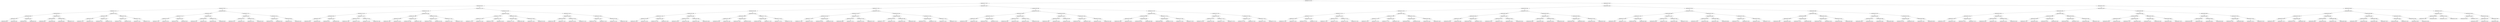 digraph G{
1970426845 [label="Node{data=[2733, 2733]}"]
1970426845 -> 825789074
825789074 [label="Node{data=[1547, 1547]}"]
825789074 -> 641359090
641359090 [label="Node{data=[825, 825]}"]
641359090 -> 1054174895
1054174895 [label="Node{data=[793, 793]}"]
1054174895 -> 1507733011
1507733011 [label="Node{data=[671, 671]}"]
1507733011 -> 751260576
751260576 [label="Node{data=[663, 663]}"]
751260576 -> 1483622150
1483622150 [label="Node{data=[659, 659]}"]
1483622150 -> 1306262194
1306262194 [label="Node{data=[657, 657]}"]
1306262194 -> 1709042604
1709042604 [label="Node{data=[656, 656]}"]
1306262194 -> 1938947812
1938947812 [label="Node{data=[658, 658]}"]
1483622150 -> 1508753895
1508753895 [label="Node{data=[661, 661]}"]
1508753895 -> 1265745410
1265745410 [label="Node{data=[660, 660]}"]
1508753895 -> 1107016779
1107016779 [label="Node{data=[662, 662]}"]
751260576 -> 1038158926
1038158926 [label="Node{data=[667, 667]}"]
1038158926 -> 179572972
179572972 [label="Node{data=[665, 665]}"]
179572972 -> 1291005462
1291005462 [label="Node{data=[664, 664]}"]
179572972 -> 1349966375
1349966375 [label="Node{data=[666, 666]}"]
1038158926 -> 1707097883
1707097883 [label="Node{data=[669, 669]}"]
1707097883 -> 1339646015
1339646015 [label="Node{data=[668, 668]}"]
1707097883 -> 445604940
445604940 [label="Node{data=[670, 670]}"]
1507733011 -> 2085495512
2085495512 [label="Node{data=[759, 759]}"]
2085495512 -> 412283565
412283565 [label="Node{data=[675, 675]}"]
412283565 -> 474915096
474915096 [label="Node{data=[673, 673]}"]
474915096 -> 2105678809
2105678809 [label="Node{data=[672, 672]}"]
474915096 -> 1893187155
1893187155 [label="Node{data=[674, 674]}"]
412283565 -> 2145336702
2145336702 [label="Node{data=[719, 719]}"]
2145336702 -> 376440316
376440316 [label="Node{data=[676, 676]}"]
2145336702 -> 2076280888
2076280888 [label="Node{data=[749, 749]}"]
2085495512 -> 917083189
917083189 [label="Node{data=[789, 789]}"]
917083189 -> 815496019
815496019 [label="Node{data=[787, 787]}"]
815496019 -> 642963289
642963289 [label="Node{data=[785, 785]}"]
815496019 -> 1361386467
1361386467 [label="Node{data=[788, 788]}"]
917083189 -> 735524302
735524302 [label="Node{data=[791, 791]}"]
735524302 -> 1090359812
1090359812 [label="Node{data=[790, 790]}"]
735524302 -> 1889889629
1889889629 [label="Node{data=[792, 792]}"]
1054174895 -> 161909417
161909417 [label="Node{data=[809, 809]}"]
161909417 -> 458077974
458077974 [label="Node{data=[801, 801]}"]
458077974 -> 931953609
931953609 [label="Node{data=[797, 797]}"]
931953609 -> 1821915104
1821915104 [label="Node{data=[795, 795]}"]
1821915104 -> 1364597528
1364597528 [label="Node{data=[794, 794]}"]
1821915104 -> 659944227
659944227 [label="Node{data=[796, 796]}"]
931953609 -> 1934857779
1934857779 [label="Node{data=[799, 799]}"]
1934857779 -> 1582925966
1582925966 [label="Node{data=[798, 798]}"]
1934857779 -> 1068947078
1068947078 [label="Node{data=[800, 800]}"]
458077974 -> 938669752
938669752 [label="Node{data=[805, 805]}"]
938669752 -> 1493109883
1493109883 [label="Node{data=[803, 803]}"]
1493109883 -> 1248911890
1248911890 [label="Node{data=[802, 802]}"]
1493109883 -> 1140531004
1140531004 [label="Node{data=[804, 804]}"]
938669752 -> 1671194317
1671194317 [label="Node{data=[807, 807]}"]
1671194317 -> 1134567953
1134567953 [label="Node{data=[806, 806]}"]
1671194317 -> 244131845
244131845 [label="Node{data=[808, 808]}"]
161909417 -> 353682455
353682455 [label="Node{data=[817, 817]}"]
353682455 -> 356409974
356409974 [label="Node{data=[813, 813]}"]
356409974 -> 1464625770
1464625770 [label="Node{data=[811, 811]}"]
1464625770 -> 812035462
812035462 [label="Node{data=[810, 810]}"]
1464625770 -> 65139681
65139681 [label="Node{data=[812, 812]}"]
356409974 -> 1705643065
1705643065 [label="Node{data=[815, 815]}"]
1705643065 -> 1367418332
1367418332 [label="Node{data=[814, 814]}"]
1705643065 -> 1410250999
1410250999 [label="Node{data=[816, 816]}"]
353682455 -> 1484531564
1484531564 [label="Node{data=[821, 821]}"]
1484531564 -> 1837249438
1837249438 [label="Node{data=[819, 819]}"]
1837249438 -> 896877623
896877623 [label="Node{data=[818, 818]}"]
1837249438 -> 337484654
337484654 [label="Node{data=[820, 820]}"]
1484531564 -> 761502150
761502150 [label="Node{data=[823, 823]}"]
761502150 -> 1367425335
1367425335 [label="Node{data=[822, 822]}"]
761502150 -> 1321923532
1321923532 [label="Node{data=[824, 824]}"]
641359090 -> 922011536
922011536 [label="Node{data=[1413, 1413]}"]
922011536 -> 124306721
124306721 [label="Node{data=[1381, 1381]}"]
124306721 -> 1547416578
1547416578 [label="Node{data=[1130, 1130]}"]
1547416578 -> 1173776602
1173776602 [label="Node{data=[829, 829]}"]
1173776602 -> 1437527987
1437527987 [label="Node{data=[827, 827]}"]
1437527987 -> 346978794
346978794 [label="Node{data=[826, 826]}"]
1437527987 -> 355751129
355751129 [label="Node{data=[828, 828]}"]
1173776602 -> 1668435485
1668435485 [label="Node{data=[831, 831]}"]
1668435485 -> 1090774711
1090774711 [label="Node{data=[830, 830]}"]
1668435485 -> 646297172
646297172 [label="Node{data=[832, 832]}"]
1547416578 -> 287358145
287358145 [label="Node{data=[1377, 1377]}"]
287358145 -> 1624447582
1624447582 [label="Node{data=[1375, 1375]}"]
1624447582 -> 1044082349
1044082349 [label="Node{data=[1292, 1292]}"]
1624447582 -> 889669672
889669672 [label="Node{data=[1376, 1376]}"]
287358145 -> 567622909
567622909 [label="Node{data=[1379, 1379]}"]
567622909 -> 1504498547
1504498547 [label="Node{data=[1378, 1378]}"]
567622909 -> 1007128813
1007128813 [label="Node{data=[1380, 1380]}"]
124306721 -> 860801357
860801357 [label="Node{data=[1405, 1405]}"]
860801357 -> 1005861133
1005861133 [label="Node{data=[1385, 1385]}"]
1005861133 -> 83640907
83640907 [label="Node{data=[1383, 1383]}"]
83640907 -> 83638977
83638977 [label="Node{data=[1382, 1382]}"]
83640907 -> 1094553522
1094553522 [label="Node{data=[1384, 1384]}"]
1005861133 -> 1536944841
1536944841 [label="Node{data=[1387, 1387]}"]
1536944841 -> 1033045483
1033045483 [label="Node{data=[1386, 1386]}"]
1536944841 -> 1490819754
1490819754 [label="Node{data=[1403, 1403]}"]
860801357 -> 1966165532
1966165532 [label="Node{data=[1409, 1409]}"]
1966165532 -> 1912094673
1912094673 [label="Node{data=[1407, 1407]}"]
1912094673 -> 1424080984
1424080984 [label="Node{data=[1406, 1406]}"]
1912094673 -> 1817217316
1817217316 [label="Node{data=[1408, 1408]}"]
1966165532 -> 326007580
326007580 [label="Node{data=[1411, 1411]}"]
326007580 -> 593025047
593025047 [label="Node{data=[1410, 1410]}"]
326007580 -> 2044800804
2044800804 [label="Node{data=[1412, 1412]}"]
922011536 -> 294682773
294682773 [label="Node{data=[1494, 1494]}"]
294682773 -> 1908850464
1908850464 [label="Node{data=[1460, 1460]}"]
1908850464 -> 339429743
339429743 [label="Node{data=[1417, 1417]}"]
339429743 -> 1683217603
1683217603 [label="Node{data=[1415, 1415]}"]
1683217603 -> 1909619956
1909619956 [label="Node{data=[1414, 1414]}"]
1683217603 -> 900325969
900325969 [label="Node{data=[1416, 1416]}"]
339429743 -> 2065151418
2065151418 [label="Node{data=[1419, 1419]}"]
2065151418 -> 30985183
30985183 [label="Node{data=[1418, 1418]}"]
2065151418 -> 1670324940
1670324940 [label="Node{data=[1446, 1446]}"]
1908850464 -> 432996230
432996230 [label="Node{data=[1490, 1490]}"]
432996230 -> 1605514080
1605514080 [label="Node{data=[1488, 1488]}"]
1605514080 -> 418614650
418614650 [label="Node{data=[1472, 1472]}"]
1605514080 -> 40912362
40912362 [label="Node{data=[1489, 1489]}"]
432996230 -> 1823254765
1823254765 [label="Node{data=[1492, 1492]}"]
1823254765 -> 575389483
575389483 [label="Node{data=[1491, 1491]}"]
1823254765 -> 651652677
651652677 [label="Node{data=[1493, 1493]}"]
294682773 -> 646459488
646459488 [label="Node{data=[1532, 1532]}"]
646459488 -> 795479964
795479964 [label="Node{data=[1498, 1498]}"]
795479964 -> 1344753597
1344753597 [label="Node{data=[1496, 1496]}"]
1344753597 -> 1302308538
1302308538 [label="Node{data=[1495, 1495]}"]
1344753597 -> 712217689
712217689 [label="Node{data=[1497, 1497]}"]
795479964 -> 1436186724
1436186724 [label="Node{data=[1500, 1500]}"]
1436186724 -> 1068142541
1068142541 [label="Node{data=[1499, 1499]}"]
1436186724 -> 263214324
263214324 [label="Node{data=[1501, 1501]}"]
646459488 -> 962054151
962054151 [label="Node{data=[1543, 1543]}"]
962054151 -> 1065934353
1065934353 [label="Node{data=[1541, 1541]}"]
1065934353 -> 1412950730
1412950730 [label="Node{data=[1540, 1540]}"]
1065934353 -> 1496122188
1496122188 [label="Node{data=[1542, 1542]}"]
962054151 -> 1581117342
1581117342 [label="Node{data=[1545, 1545]}"]
1581117342 -> 658295326
658295326 [label="Node{data=[1544, 1544]}"]
1581117342 -> 1287001481
1287001481 [label="Node{data=[1546, 1546]}"]
825789074 -> 2108708912
2108708912 [label="Node{data=[2202, 2202]}"]
2108708912 -> 1279269127
1279269127 [label="Node{data=[1705, 1705]}"]
1279269127 -> 233653931
233653931 [label="Node{data=[1689, 1689]}"]
233653931 -> 1904939202
1904939202 [label="Node{data=[1555, 1555]}"]
1904939202 -> 243640091
243640091 [label="Node{data=[1551, 1551]}"]
243640091 -> 1111564269
1111564269 [label="Node{data=[1549, 1549]}"]
1111564269 -> 629063952
629063952 [label="Node{data=[1548, 1548]}"]
1111564269 -> 215664765
215664765 [label="Node{data=[1550, 1550]}"]
243640091 -> 801381250
801381250 [label="Node{data=[1553, 1553]}"]
801381250 -> 1706088416
1706088416 [label="Node{data=[1552, 1552]}"]
801381250 -> 907410439
907410439 [label="Node{data=[1554, 1554]}"]
1904939202 -> 1825981336
1825981336 [label="Node{data=[1559, 1559]}"]
1825981336 -> 1673616779
1673616779 [label="Node{data=[1557, 1557]}"]
1673616779 -> 11372996
11372996 [label="Node{data=[1556, 1556]}"]
1673616779 -> 432125970
432125970 [label="Node{data=[1558, 1558]}"]
1825981336 -> 1205199409
1205199409 [label="Node{data=[1660, 1660]}"]
1205199409 -> 781304389
781304389 [label="Node{data=[1560, 1560]}"]
1205199409 -> 1109298682
1109298682 [label="Node{data=[1686, 1686]}"]
233653931 -> 1451994243
1451994243 [label="Node{data=[1697, 1697]}"]
1451994243 -> 1051138057
1051138057 [label="Node{data=[1693, 1693]}"]
1051138057 -> 511997554
511997554 [label="Node{data=[1691, 1691]}"]
511997554 -> 675498245
675498245 [label="Node{data=[1690, 1690]}"]
511997554 -> 589764410
589764410 [label="Node{data=[1692, 1692]}"]
1051138057 -> 625357831
625357831 [label="Node{data=[1695, 1695]}"]
625357831 -> 416084283
416084283 [label="Node{data=[1694, 1694]}"]
625357831 -> 720738374
720738374 [label="Node{data=[1696, 1696]}"]
1451994243 -> 837862629
837862629 [label="Node{data=[1701, 1701]}"]
837862629 -> 629291216
629291216 [label="Node{data=[1699, 1699]}"]
629291216 -> 1522028658
1522028658 [label="Node{data=[1698, 1698]}"]
629291216 -> 1544144075
1544144075 [label="Node{data=[1700, 1700]}"]
837862629 -> 1810490435
1810490435 [label="Node{data=[1703, 1703]}"]
1810490435 -> 1603863894
1603863894 [label="Node{data=[1702, 1702]}"]
1810490435 -> 1195042071
1195042071 [label="Node{data=[1704, 1704]}"]
1279269127 -> 1434934951
1434934951 [label="Node{data=[2076, 2076]}"]
1434934951 -> 1911059368
1911059368 [label="Node{data=[2037, 2037]}"]
1911059368 -> 1716288374
1716288374 [label="Node{data=[1846, 1846]}"]
1716288374 -> 1993226485
1993226485 [label="Node{data=[1707, 1707]}"]
1993226485 -> 424882925
424882925 [label="Node{data=[1706, 1706]}"]
1993226485 -> 722761564
722761564 [label="Node{data=[1708, 1708]}"]
1716288374 -> 780545667
780545667 [label="Node{data=[2005, 2005]}"]
780545667 -> 688435766
688435766 [label="Node{data=[1895, 1895]}"]
780545667 -> 692861344
692861344 [label="Node{data=[2019, 2019]}"]
1911059368 -> 560596290
560596290 [label="Node{data=[2072, 2072]}"]
560596290 -> 1049089498
1049089498 [label="Node{data=[2070, 2070]}"]
1049089498 -> 1391614270
1391614270 [label="Node{data=[2069, 2069]}"]
1049089498 -> 440134649
440134649 [label="Node{data=[2071, 2071]}"]
560596290 -> 1804254697
1804254697 [label="Node{data=[2074, 2074]}"]
1804254697 -> 1797491783
1797491783 [label="Node{data=[2073, 2073]}"]
1804254697 -> 735581108
735581108 [label="Node{data=[2075, 2075]}"]
1434934951 -> 1853440277
1853440277 [label="Node{data=[2084, 2084]}"]
1853440277 -> 1352850630
1352850630 [label="Node{data=[2080, 2080]}"]
1352850630 -> 664023841
664023841 [label="Node{data=[2078, 2078]}"]
664023841 -> 1287311828
1287311828 [label="Node{data=[2077, 2077]}"]
664023841 -> 1752125631
1752125631 [label="Node{data=[2079, 2079]}"]
1352850630 -> 787346840
787346840 [label="Node{data=[2082, 2082]}"]
787346840 -> 686216799
686216799 [label="Node{data=[2081, 2081]}"]
787346840 -> 852002534
852002534 [label="Node{data=[2083, 2083]}"]
1853440277 -> 540070568
540070568 [label="Node{data=[2142, 2142]}"]
540070568 -> 1638969859
1638969859 [label="Node{data=[2098, 2098]}"]
1638969859 -> 2138752068
2138752068 [label="Node{data=[2091, 2091]}"]
1638969859 -> 158569211
158569211 [label="Node{data=[2122, 2122]}"]
540070568 -> 804300015
804300015 [label="Node{data=[2171, 2171]}"]
804300015 -> 1261710264
1261710264 [label="Node{data=[2143, 2143]}"]
804300015 -> 1648725630
1648725630 [label="Node{data=[2201, 2201]}"]
2108708912 -> 1999912071
1999912071 [label="Node{data=[2499, 2499]}"]
1999912071 -> 1565079890
1565079890 [label="Node{data=[2433, 2433]}"]
1565079890 -> 927637672
927637672 [label="Node{data=[2425, 2425]}"]
927637672 -> 2041773633
2041773633 [label="Node{data=[2261, 2261]}"]
2041773633 -> 800335348
800335348 [label="Node{data=[2204, 2204]}"]
800335348 -> 1000545017
1000545017 [label="Node{data=[2203, 2203]}"]
800335348 -> 1494135493
1494135493 [label="Node{data=[2255, 2255]}"]
2041773633 -> 933240659
933240659 [label="Node{data=[2395, 2395]}"]
933240659 -> 959776726
959776726 [label="Node{data=[2333, 2333]}"]
933240659 -> 442672859
442672859 [label="Node{data=[2422, 2422]}"]
927637672 -> 911648712
911648712 [label="Node{data=[2429, 2429]}"]
911648712 -> 20671702
20671702 [label="Node{data=[2427, 2427]}"]
20671702 -> 279036048
279036048 [label="Node{data=[2426, 2426]}"]
20671702 -> 536537121
536537121 [label="Node{data=[2428, 2428]}"]
911648712 -> 479290609
479290609 [label="Node{data=[2431, 2431]}"]
479290609 -> 1184294505
1184294505 [label="Node{data=[2430, 2430]}"]
479290609 -> 1479347051
1479347051 [label="Node{data=[2432, 2432]}"]
1565079890 -> 274619311
274619311 [label="Node{data=[2439, 2439]}"]
274619311 -> 125768633
125768633 [label="Node{data=[2437, 2437]}"]
125768633 -> 1982535825
1982535825 [label="Node{data=[2435, 2435]}"]
1982535825 -> 1181557612
1181557612 [label="Node{data=[2434, 2434]}"]
1982535825 -> 613194541
613194541 [label="Node{data=[2436, 2436]}"]
125768633 -> 1536276190
1536276190 [label="Node{data=[2438, 2438]}"]
1536276190 -> 1976615597
1976615597 [label="Node{data=[2439, 2439]}"]
274619311 -> 1510598968
1510598968 [label="Node{data=[2443, 2443]}"]
1510598968 -> 446448807
446448807 [label="Node{data=[2441, 2441]}"]
446448807 -> 1282225772
1282225772 [label="Node{data=[2440, 2440]}"]
446448807 -> 1071337702
1071337702 [label="Node{data=[2442, 2442]}"]
1510598968 -> 713965068
713965068 [label="Node{data=[2445, 2445]}"]
713965068 -> 1380974214
1380974214 [label="Node{data=[2444, 2444]}"]
713965068 -> 2008317173
2008317173 [label="Node{data=[2446, 2446]}"]
1999912071 -> 302861957
302861957 [label="Node{data=[2705, 2705]}"]
302861957 -> 1227390102
1227390102 [label="Node{data=[2697, 2697]}"]
1227390102 -> 1690177787
1690177787 [label="Node{data=[2693, 2693]}"]
1690177787 -> 809077581
809077581 [label="Node{data=[2552, 2552]}"]
809077581 -> 1220055721
1220055721 [label="Node{data=[2536, 2536]}"]
809077581 -> 1123978212
1123978212 [label="Node{data=[2554, 2554]}"]
1690177787 -> 1456697992
1456697992 [label="Node{data=[2695, 2695]}"]
1456697992 -> 709687548
709687548 [label="Node{data=[2694, 2694]}"]
1456697992 -> 644684486
644684486 [label="Node{data=[2696, 2696]}"]
1227390102 -> 276431940
276431940 [label="Node{data=[2701, 2701]}"]
276431940 -> 1576039409
1576039409 [label="Node{data=[2699, 2699]}"]
1576039409 -> 280427435
280427435 [label="Node{data=[2698, 2698]}"]
1576039409 -> 1589864529
1589864529 [label="Node{data=[2700, 2700]}"]
276431940 -> 509284329
509284329 [label="Node{data=[2703, 2703]}"]
509284329 -> 1080727592
1080727592 [label="Node{data=[2702, 2702]}"]
509284329 -> 1738954797
1738954797 [label="Node{data=[2704, 2704]}"]
302861957 -> 585246056
585246056 [label="Node{data=[2725, 2725]}"]
585246056 -> 1677738650
1677738650 [label="Node{data=[2709, 2709]}"]
1677738650 -> 1891577322
1891577322 [label="Node{data=[2707, 2707]}"]
1891577322 -> 621634784
621634784 [label="Node{data=[2706, 2706]}"]
1891577322 -> 385338444
385338444 [label="Node{data=[2708, 2708]}"]
1677738650 -> 1879394458
1879394458 [label="Node{data=[2711, 2711]}"]
1879394458 -> 2044525325
2044525325 [label="Node{data=[2710, 2710]}"]
1879394458 -> 934849202
934849202 [label="Node{data=[2724, 2724]}"]
585246056 -> 528844197
528844197 [label="Node{data=[2729, 2729]}"]
528844197 -> 1159618391
1159618391 [label="Node{data=[2727, 2727]}"]
1159618391 -> 1527042154
1527042154 [label="Node{data=[2726, 2726]}"]
1159618391 -> 698031234
698031234 [label="Node{data=[2728, 2728]}"]
528844197 -> 436210873
436210873 [label="Node{data=[2731, 2731]}"]
436210873 -> 768810057
768810057 [label="Node{data=[2730, 2730]}"]
436210873 -> 1353256473
1353256473 [label="Node{data=[2732, 2732]}"]
1970426845 -> 564623234
564623234 [label="Node{data=[9310, 9310]}"]
564623234 -> 995676875
995676875 [label="Node{data=[3543, 3543]}"]
995676875 -> 240951485
240951485 [label="Node{data=[2845, 2845]}"]
240951485 -> 379432617
379432617 [label="Node{data=[2749, 2749]}"]
379432617 -> 211599519
211599519 [label="Node{data=[2741, 2741]}"]
211599519 -> 1898943821
1898943821 [label="Node{data=[2737, 2737]}"]
1898943821 -> 438147741
438147741 [label="Node{data=[2735, 2735]}"]
438147741 -> 1636730769
1636730769 [label="Node{data=[2734, 2734]}"]
438147741 -> 192690951
192690951 [label="Node{data=[2736, 2736]}"]
1898943821 -> 108286680
108286680 [label="Node{data=[2739, 2739]}"]
108286680 -> 1892411897
1892411897 [label="Node{data=[2738, 2738]}"]
108286680 -> 1709988478
1709988478 [label="Node{data=[2740, 2740]}"]
211599519 -> 253944263
253944263 [label="Node{data=[2745, 2745]}"]
253944263 -> 728006761
728006761 [label="Node{data=[2743, 2743]}"]
728006761 -> 80683229
80683229 [label="Node{data=[2742, 2742]}"]
728006761 -> 58176912
58176912 [label="Node{data=[2744, 2744]}"]
253944263 -> 465785056
465785056 [label="Node{data=[2747, 2747]}"]
465785056 -> 346815545
346815545 [label="Node{data=[2746, 2746]}"]
465785056 -> 1763704761
1763704761 [label="Node{data=[2748, 2748]}"]
379432617 -> 1476009023
1476009023 [label="Node{data=[2837, 2837]}"]
1476009023 -> 1455358576
1455358576 [label="Node{data=[2753, 2753]}"]
1455358576 -> 499021482
499021482 [label="Node{data=[2751, 2751]}"]
499021482 -> 197828755
197828755 [label="Node{data=[2750, 2750]}"]
499021482 -> 206982705
206982705 [label="Node{data=[2752, 2752]}"]
1455358576 -> 575955273
575955273 [label="Node{data=[2801, 2801]}"]
575955273 -> 1286690959
1286690959 [label="Node{data=[2775, 2775]}"]
575955273 -> 312584114
312584114 [label="Node{data=[2827, 2827]}"]
1476009023 -> 741889041
741889041 [label="Node{data=[2841, 2841]}"]
741889041 -> 761734902
761734902 [label="Node{data=[2839, 2839]}"]
761734902 -> 1809086197
1809086197 [label="Node{data=[2838, 2838]}"]
761734902 -> 1960296458
1960296458 [label="Node{data=[2840, 2840]}"]
741889041 -> 446794333
446794333 [label="Node{data=[2843, 2843]}"]
446794333 -> 249913193
249913193 [label="Node{data=[2842, 2842]}"]
446794333 -> 1187967902
1187967902 [label="Node{data=[2844, 2844]}"]
240951485 -> 215198941
215198941 [label="Node{data=[3527, 3527]}"]
215198941 -> 448150648
448150648 [label="Node{data=[2882, 2882]}"]
448150648 -> 1040983632
1040983632 [label="Node{data=[2849, 2849]}"]
1040983632 -> 267350028
267350028 [label="Node{data=[2847, 2847]}"]
267350028 -> 516657256
516657256 [label="Node{data=[2846, 2846]}"]
267350028 -> 901069365
901069365 [label="Node{data=[2848, 2848]}"]
1040983632 -> 1792320629
1792320629 [label="Node{data=[2851, 2851]}"]
1792320629 -> 508548659
508548659 [label="Node{data=[2850, 2850]}"]
1792320629 -> 1548049730
1548049730 [label="Node{data=[2872, 2872]}"]
448150648 -> 1086173293
1086173293 [label="Node{data=[3421, 3421]}"]
1086173293 -> 260391683
260391683 [label="Node{data=[3372, 3372]}"]
260391683 -> 1872487054
1872487054 [label="Node{data=[2887, 2887]}"]
260391683 -> 432147826
432147826 [label="Node{data=[3374, 3374]}"]
1086173293 -> 877787391
877787391 [label="Node{data=[3525, 3525]}"]
877787391 -> 292108333
292108333 [label="Node{data=[3524, 3524]}"]
877787391 -> 559298332
559298332 [label="Node{data=[3526, 3526]}"]
215198941 -> 678823897
678823897 [label="Node{data=[3535, 3535]}"]
678823897 -> 324764712
324764712 [label="Node{data=[3531, 3531]}"]
324764712 -> 1261141566
1261141566 [label="Node{data=[3529, 3529]}"]
1261141566 -> 1532321424
1532321424 [label="Node{data=[3528, 3528]}"]
1261141566 -> 1124455148
1124455148 [label="Node{data=[3530, 3530]}"]
324764712 -> 212886624
212886624 [label="Node{data=[3533, 3533]}"]
212886624 -> 486154566
486154566 [label="Node{data=[3532, 3532]}"]
212886624 -> 1839881623
1839881623 [label="Node{data=[3534, 3534]}"]
678823897 -> 5595260
5595260 [label="Node{data=[3539, 3539]}"]
5595260 -> 264865650
264865650 [label="Node{data=[3537, 3537]}"]
264865650 -> 1123317724
1123317724 [label="Node{data=[3536, 3536]}"]
264865650 -> 2098060528
2098060528 [label="Node{data=[3538, 3538]}"]
5595260 -> 1450186157
1450186157 [label="Node{data=[3541, 3541]}"]
1450186157 -> 356641286
356641286 [label="Node{data=[3540, 3540]}"]
1450186157 -> 1961506277
1961506277 [label="Node{data=[3542, 3542]}"]
995676875 -> 1737727444
1737727444 [label="Node{data=[5978, 5978]}"]
1737727444 -> 823669238
823669238 [label="Node{data=[5704, 5704]}"]
823669238 -> 722729993
722729993 [label="Node{data=[4988, 4988]}"]
722729993 -> 250847635
250847635 [label="Node{data=[4237, 4237]}"]
250847635 -> 1970663588
1970663588 [label="Node{data=[4202, 4202]}"]
1970663588 -> 85125245
85125245 [label="Node{data=[3815, 3815]}"]
1970663588 -> 827703138
827703138 [label="Node{data=[4211, 4211]}"]
250847635 -> 582582242
582582242 [label="Node{data=[4499, 4499]}"]
582582242 -> 2022923201
2022923201 [label="Node{data=[4465, 4465]}"]
582582242 -> 1792021934
1792021934 [label="Node{data=[4658, 4658]}"]
722729993 -> 1994524985
1994524985 [label="Node{data=[5110, 5110]}"]
1994524985 -> 525151848
525151848 [label="Node{data=[5017, 5017]}"]
525151848 -> 2103583507
2103583507 [label="Node{data=[5008, 5008]}"]
525151848 -> 393553012
393553012 [label="Node{data=[5102, 5102]}"]
1994524985 -> 1907907682
1907907682 [label="Node{data=[5647, 5647]}"]
1907907682 -> 124785235
124785235 [label="Node{data=[5299, 5299]}"]
1907907682 -> 1810289429
1810289429 [label="Node{data=[5703, 5703]}"]
823669238 -> 1435376793
1435376793 [label="Node{data=[5970, 5970]}"]
1435376793 -> 1726353670
1726353670 [label="Node{data=[5954, 5954]}"]
1726353670 -> 1636001027
1636001027 [label="Node{data=[5876, 5876]}"]
1636001027 -> 1008757853
1008757853 [label="Node{data=[5814, 5814]}"]
1636001027 -> 435144084
435144084 [label="Node{data=[5940, 5940]}"]
1726353670 -> 1331136910
1331136910 [label="Node{data=[5968, 5968]}"]
1331136910 -> 897992218
897992218 [label="Node{data=[5967, 5967]}"]
1331136910 -> 175871603
175871603 [label="Node{data=[5969, 5969]}"]
1435376793 -> 1843343821
1843343821 [label="Node{data=[5974, 5974]}"]
1843343821 -> 515366401
515366401 [label="Node{data=[5972, 5972]}"]
515366401 -> 428277083
428277083 [label="Node{data=[5971, 5971]}"]
515366401 -> 1335371798
1335371798 [label="Node{data=[5973, 5973]}"]
1843343821 -> 1532832113
1532832113 [label="Node{data=[5976, 5976]}"]
1532832113 -> 2075829197
2075829197 [label="Node{data=[5975, 5975]}"]
1532832113 -> 1433986500
1433986500 [label="Node{data=[5977, 5977]}"]
1737727444 -> 1529790437
1529790437 [label="Node{data=[6349, 6349]}"]
1529790437 -> 1762263888
1762263888 [label="Node{data=[6323, 6323]}"]
1762263888 -> 1191207287
1191207287 [label="Node{data=[6296, 6296]}"]
1191207287 -> 1430579862
1430579862 [label="Node{data=[6294, 6294]}"]
1430579862 -> 2075899468
2075899468 [label="Node{data=[6203, 6203]}"]
1430579862 -> 1116879592
1116879592 [label="Node{data=[6295, 6295]}"]
1191207287 -> 106819604
106819604 [label="Node{data=[6298, 6298]}"]
106819604 -> 1958722067
1958722067 [label="Node{data=[6297, 6297]}"]
106819604 -> 1385200414
1385200414 [label="Node{data=[6299, 6299]}"]
1762263888 -> 25583326
25583326 [label="Node{data=[6345, 6345]}"]
25583326 -> 1756545962
1756545962 [label="Node{data=[6343, 6343]}"]
1756545962 -> 1641317261
1641317261 [label="Node{data=[6342, 6342]}"]
1756545962 -> 818760738
818760738 [label="Node{data=[6344, 6344]}"]
25583326 -> 51287115
51287115 [label="Node{data=[6347, 6347]}"]
51287115 -> 2103425043
2103425043 [label="Node{data=[6346, 6346]}"]
51287115 -> 944936158
944936158 [label="Node{data=[6348, 6348]}"]
1529790437 -> 1654944682
1654944682 [label="Node{data=[6357, 6357]}"]
1654944682 -> 369037177
369037177 [label="Node{data=[6353, 6353]}"]
369037177 -> 367047413
367047413 [label="Node{data=[6351, 6351]}"]
367047413 -> 959983859
959983859 [label="Node{data=[6350, 6350]}"]
367047413 -> 2025864541
2025864541 [label="Node{data=[6352, 6352]}"]
369037177 -> 363426299
363426299 [label="Node{data=[6355, 6355]}"]
363426299 -> 89001633
89001633 [label="Node{data=[6354, 6354]}"]
363426299 -> 2106136915
2106136915 [label="Node{data=[6356, 6356]}"]
1654944682 -> 81455466
81455466 [label="Node{data=[9202, 9202]}"]
81455466 -> 1512203939
1512203939 [label="Node{data=[7989, 7989]}"]
1512203939 -> 795623488
795623488 [label="Node{data=[6736, 6736]}"]
1512203939 -> 437950335
437950335 [label="Node{data=[8467, 8467]}"]
81455466 -> 1230548207
1230548207 [label="Node{data=[9308, 9308]}"]
1230548207 -> 8834073
8834073 [label="Node{data=[9307, 9307]}"]
1230548207 -> 1294332425
1294332425 [label="Node{data=[9309, 9309]}"]
564623234 -> 63583677
63583677 [label="Node{data=[9374, 9374]}"]
63583677 -> 259645183
259645183 [label="Node{data=[9342, 9342]}"]
259645183 -> 958999821
958999821 [label="Node{data=[9326, 9326]}"]
958999821 -> 1543382427
1543382427 [label="Node{data=[9318, 9318]}"]
1543382427 -> 164336772
164336772 [label="Node{data=[9314, 9314]}"]
164336772 -> 1208237412
1208237412 [label="Node{data=[9312, 9312]}"]
1208237412 -> 943009836
943009836 [label="Node{data=[9311, 9311]}"]
1208237412 -> 307042380
307042380 [label="Node{data=[9313, 9313]}"]
164336772 -> 1199034677
1199034677 [label="Node{data=[9316, 9316]}"]
1199034677 -> 787561378
787561378 [label="Node{data=[9315, 9315]}"]
1199034677 -> 1070909952
1070909952 [label="Node{data=[9317, 9317]}"]
1543382427 -> 1168194254
1168194254 [label="Node{data=[9322, 9322]}"]
1168194254 -> 1009165622
1009165622 [label="Node{data=[9320, 9320]}"]
1009165622 -> 455980347
455980347 [label="Node{data=[9319, 9319]}"]
1009165622 -> 36759700
36759700 [label="Node{data=[9321, 9321]}"]
1168194254 -> 1317786966
1317786966 [label="Node{data=[9324, 9324]}"]
1317786966 -> 1192089252
1192089252 [label="Node{data=[9323, 9323]}"]
1317786966 -> 830420755
830420755 [label="Node{data=[9325, 9325]}"]
958999821 -> 881728992
881728992 [label="Node{data=[9334, 9334]}"]
881728992 -> 608132930
608132930 [label="Node{data=[9330, 9330]}"]
608132930 -> 229508503
229508503 [label="Node{data=[9328, 9328]}"]
229508503 -> 1159822494
1159822494 [label="Node{data=[9327, 9327]}"]
229508503 -> 17045703
17045703 [label="Node{data=[9329, 9329]}"]
608132930 -> 1604289258
1604289258 [label="Node{data=[9332, 9332]}"]
1604289258 -> 585147955
585147955 [label="Node{data=[9331, 9331]}"]
1604289258 -> 1827400573
1827400573 [label="Node{data=[9333, 9333]}"]
881728992 -> 1300763655
1300763655 [label="Node{data=[9338, 9338]}"]
1300763655 -> 1847805838
1847805838 [label="Node{data=[9336, 9336]}"]
1847805838 -> 1238738247
1238738247 [label="Node{data=[9335, 9335]}"]
1847805838 -> 2060852995
2060852995 [label="Node{data=[9337, 9337]}"]
1300763655 -> 2012415090
2012415090 [label="Node{data=[9340, 9340]}"]
2012415090 -> 60305973
60305973 [label="Node{data=[9339, 9339]}"]
2012415090 -> 1736655004
1736655004 [label="Node{data=[9341, 9341]}"]
259645183 -> 770139496
770139496 [label="Node{data=[9358, 9358]}"]
770139496 -> 1113072690
1113072690 [label="Node{data=[9350, 9350]}"]
1113072690 -> 1294294
1294294 [label="Node{data=[9346, 9346]}"]
1294294 -> 2112461032
2112461032 [label="Node{data=[9344, 9344]}"]
2112461032 -> 1798536728
1798536728 [label="Node{data=[9343, 9343]}"]
2112461032 -> 1758052088
1758052088 [label="Node{data=[9345, 9345]}"]
1294294 -> 1975075128
1975075128 [label="Node{data=[9348, 9348]}"]
1975075128 -> 1151777215
1151777215 [label="Node{data=[9347, 9347]}"]
1975075128 -> 882232461
882232461 [label="Node{data=[9349, 9349]}"]
1113072690 -> 286169753
286169753 [label="Node{data=[9354, 9354]}"]
286169753 -> 771860737
771860737 [label="Node{data=[9352, 9352]}"]
771860737 -> 1595643455
1595643455 [label="Node{data=[9351, 9351]}"]
771860737 -> 1173412085
1173412085 [label="Node{data=[9353, 9353]}"]
286169753 -> 542066816
542066816 [label="Node{data=[9356, 9356]}"]
542066816 -> 61191209
61191209 [label="Node{data=[9355, 9355]}"]
542066816 -> 815116
815116 [label="Node{data=[9357, 9357]}"]
770139496 -> 1131952008
1131952008 [label="Node{data=[9366, 9366]}"]
1131952008 -> 430537775
430537775 [label="Node{data=[9362, 9362]}"]
430537775 -> 931370959
931370959 [label="Node{data=[9360, 9360]}"]
931370959 -> 1416371491
1416371491 [label="Node{data=[9359, 9359]}"]
931370959 -> 1445639249
1445639249 [label="Node{data=[9361, 9361]}"]
430537775 -> 78705343
78705343 [label="Node{data=[9364, 9364]}"]
78705343 -> 791031817
791031817 [label="Node{data=[9363, 9363]}"]
78705343 -> 454538699
454538699 [label="Node{data=[9365, 9365]}"]
1131952008 -> 412881604
412881604 [label="Node{data=[9370, 9370]}"]
412881604 -> 465186402
465186402 [label="Node{data=[9368, 9368]}"]
465186402 -> 84075364
84075364 [label="Node{data=[9367, 9367]}"]
465186402 -> 597534690
597534690 [label="Node{data=[9369, 9369]}"]
412881604 -> 1542425447
1542425447 [label="Node{data=[9372, 9372]}"]
1542425447 -> 292316998
292316998 [label="Node{data=[9371, 9371]}"]
1542425447 -> 65515468
65515468 [label="Node{data=[9373, 9373]}"]
63583677 -> 1292614373
1292614373 [label="Node{data=[9406, 9406]}"]
1292614373 -> 1780003984
1780003984 [label="Node{data=[9390, 9390]}"]
1780003984 -> 415017154
415017154 [label="Node{data=[9382, 9382]}"]
415017154 -> 639368662
639368662 [label="Node{data=[9378, 9378]}"]
639368662 -> 920106850
920106850 [label="Node{data=[9376, 9376]}"]
920106850 -> 423901468
423901468 [label="Node{data=[9375, 9375]}"]
920106850 -> 1682143310
1682143310 [label="Node{data=[9377, 9377]}"]
639368662 -> 491773021
491773021 [label="Node{data=[9380, 9380]}"]
491773021 -> 380113969
380113969 [label="Node{data=[9379, 9379]}"]
491773021 -> 773608225
773608225 [label="Node{data=[9381, 9381]}"]
415017154 -> 1365430180
1365430180 [label="Node{data=[9386, 9386]}"]
1365430180 -> 850156769
850156769 [label="Node{data=[9384, 9384]}"]
850156769 -> 1685311257
1685311257 [label="Node{data=[9383, 9383]}"]
850156769 -> 683281901
683281901 [label="Node{data=[9385, 9385]}"]
1365430180 -> 1877141681
1877141681 [label="Node{data=[9388, 9388]}"]
1877141681 -> 1073343224
1073343224 [label="Node{data=[9387, 9387]}"]
1877141681 -> 1166602521
1166602521 [label="Node{data=[9389, 9389]}"]
1780003984 -> 1025857824
1025857824 [label="Node{data=[9398, 9398]}"]
1025857824 -> 1165658453
1165658453 [label="Node{data=[9394, 9394]}"]
1165658453 -> 899941672
899941672 [label="Node{data=[9392, 9392]}"]
899941672 -> 925252284
925252284 [label="Node{data=[9391, 9391]}"]
899941672 -> 543004961
543004961 [label="Node{data=[9393, 9393]}"]
1165658453 -> 838634590
838634590 [label="Node{data=[9396, 9396]}"]
838634590 -> 610554380
610554380 [label="Node{data=[9395, 9395]}"]
838634590 -> 571568102
571568102 [label="Node{data=[9397, 9397]}"]
1025857824 -> 1850306068
1850306068 [label="Node{data=[9402, 9402]}"]
1850306068 -> 998412799
998412799 [label="Node{data=[9400, 9400]}"]
998412799 -> 1039155377
1039155377 [label="Node{data=[9399, 9399]}"]
998412799 -> 339179190
339179190 [label="Node{data=[9401, 9401]}"]
1850306068 -> 833328106
833328106 [label="Node{data=[9404, 9404]}"]
833328106 -> 503968073
503968073 [label="Node{data=[9403, 9403]}"]
833328106 -> 558096369
558096369 [label="Node{data=[9405, 9405]}"]
1292614373 -> 250519465
250519465 [label="Node{data=[9414, 9414]}"]
250519465 -> 1672964445
1672964445 [label="Node{data=[9410, 9410]}"]
1672964445 -> 853893083
853893083 [label="Node{data=[9408, 9408]}"]
853893083 -> 224829985
224829985 [label="Node{data=[9407, 9407]}"]
853893083 -> 1997502451
1997502451 [label="Node{data=[9409, 9409]}"]
1672964445 -> 791287246
791287246 [label="Node{data=[9412, 9412]}"]
791287246 -> 933858423
933858423 [label="Node{data=[9411, 9411]}"]
791287246 -> 258361097
258361097 [label="Node{data=[9413, 9413]}"]
250519465 -> 56236537
56236537 [label="Node{data=[9418, 9418]}"]
56236537 -> 2090985529
2090985529 [label="Node{data=[9416, 9416]}"]
2090985529 -> 126880238
126880238 [label="Node{data=[9415, 9415]}"]
2090985529 -> 989026330
989026330 [label="Node{data=[9417, 9417]}"]
56236537 -> 1765088108
1765088108 [label="Node{data=[9422, 9422]}"]
1765088108 -> 438752851
438752851 [label="Node{data=[9420, 9420]}"]
438752851 -> 494822272
494822272 [label="Node{data=[9419, 9419]}"]
438752851 -> 1038998461
1038998461 [label="Node{data=[9421, 9421]}"]
1765088108 -> 2093111575
2093111575 [label="Node{data=[9423, 9423]}"]
2093111575 -> 1358597266
1358597266 [label="Node{data=[9922, 9922]}"]
}